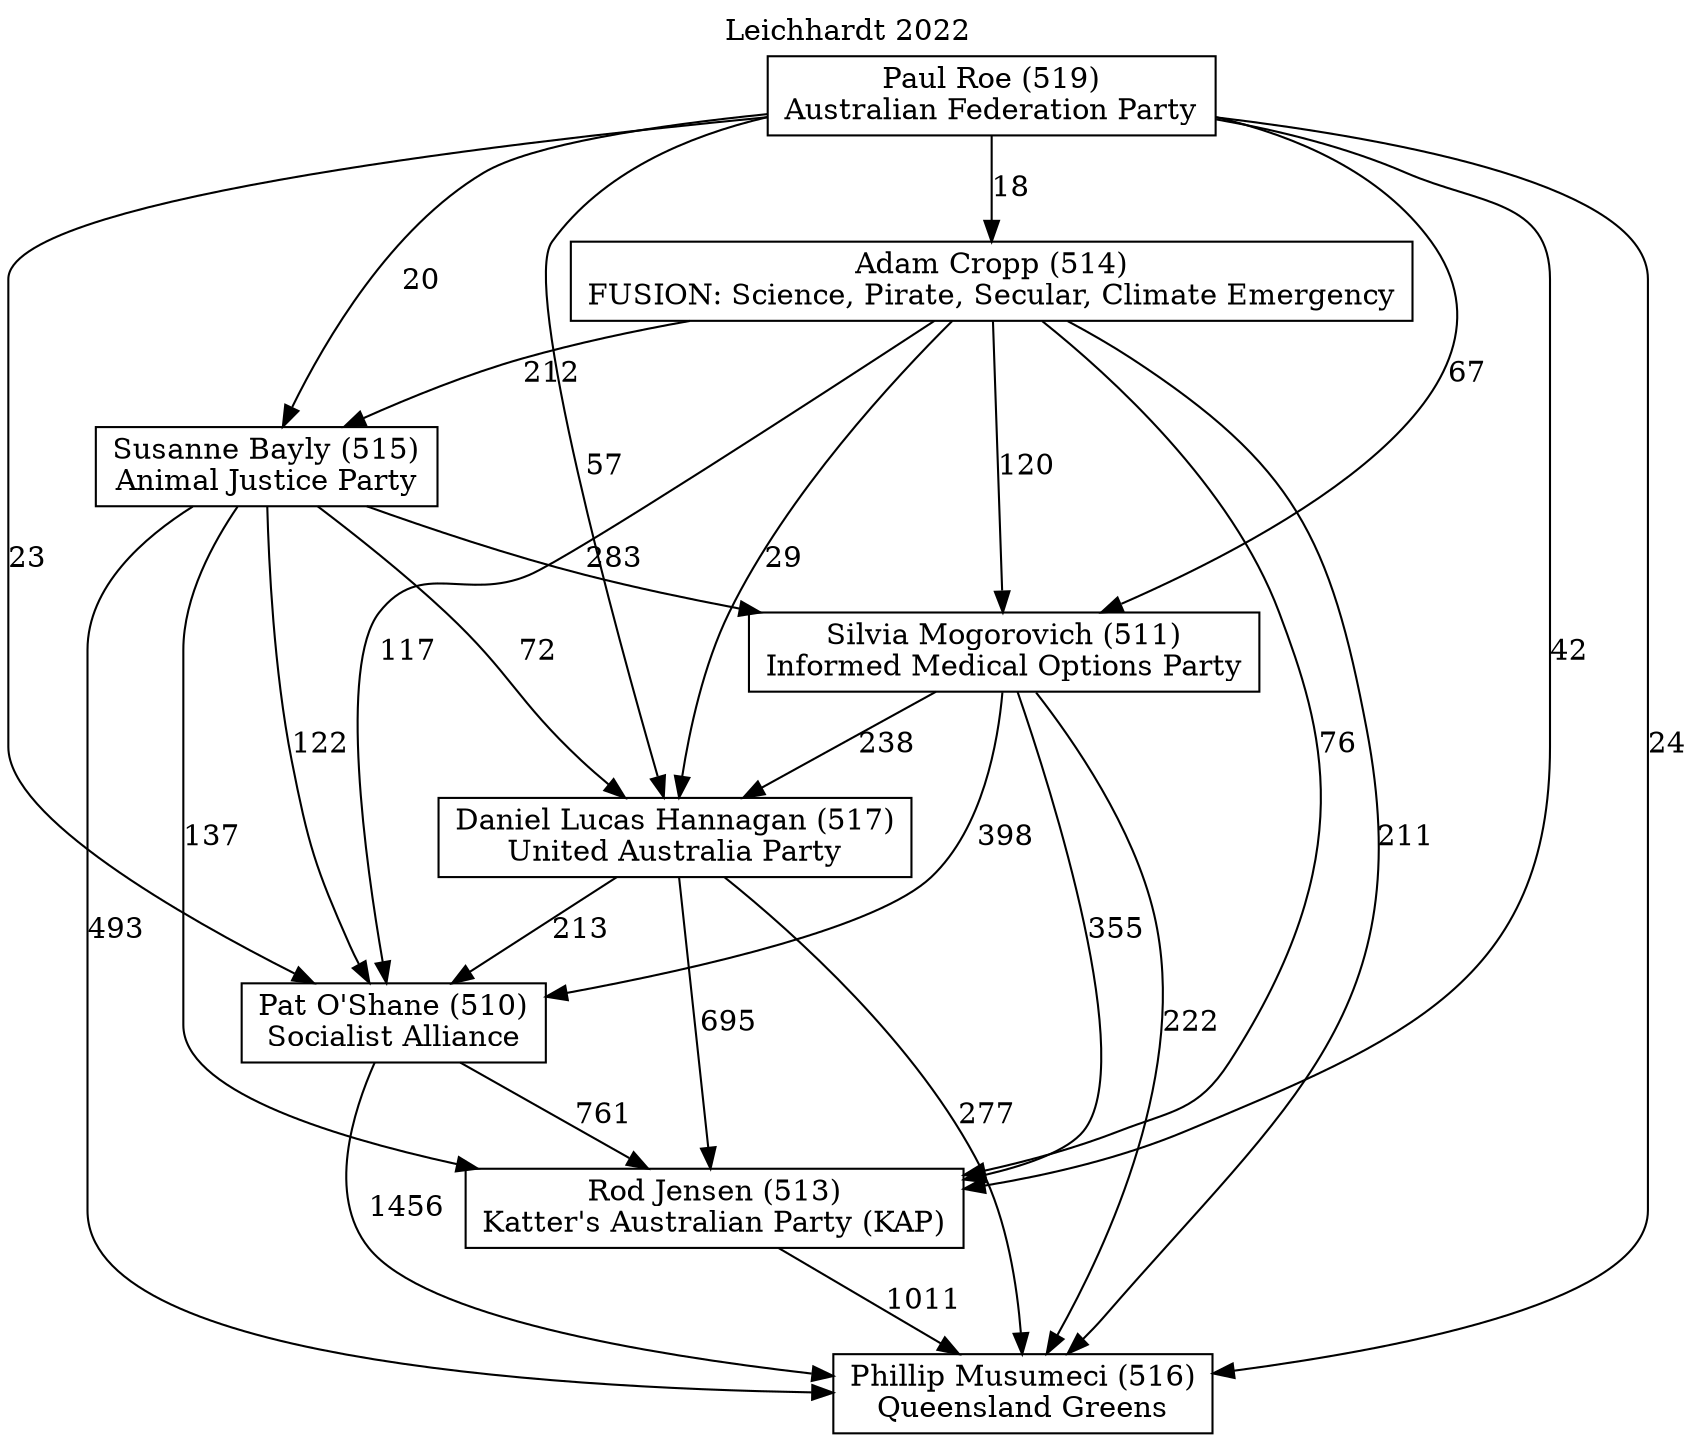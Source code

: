 // House preference flow
digraph "Phillip Musumeci (516)_Leichhardt_2022" {
	graph [label="Leichhardt 2022" labelloc=t mclimit=10]
	node [shape=box]
	"Adam Cropp (514)" [label="Adam Cropp (514)
FUSION: Science, Pirate, Secular, Climate Emergency"]
	"Daniel Lucas Hannagan (517)" [label="Daniel Lucas Hannagan (517)
United Australia Party"]
	"Pat O'Shane (510)" [label="Pat O'Shane (510)
Socialist Alliance"]
	"Paul Roe (519)" [label="Paul Roe (519)
Australian Federation Party"]
	"Phillip Musumeci (516)" [label="Phillip Musumeci (516)
Queensland Greens"]
	"Rod Jensen (513)" [label="Rod Jensen (513)
Katter's Australian Party (KAP)"]
	"Silvia Mogorovich (511)" [label="Silvia Mogorovich (511)
Informed Medical Options Party"]
	"Susanne Bayly (515)" [label="Susanne Bayly (515)
Animal Justice Party"]
	"Adam Cropp (514)" -> "Daniel Lucas Hannagan (517)" [label=29]
	"Adam Cropp (514)" -> "Pat O'Shane (510)" [label=117]
	"Adam Cropp (514)" -> "Phillip Musumeci (516)" [label=211]
	"Adam Cropp (514)" -> "Rod Jensen (513)" [label=76]
	"Adam Cropp (514)" -> "Silvia Mogorovich (511)" [label=120]
	"Adam Cropp (514)" -> "Susanne Bayly (515)" [label=212]
	"Daniel Lucas Hannagan (517)" -> "Pat O'Shane (510)" [label=213]
	"Daniel Lucas Hannagan (517)" -> "Phillip Musumeci (516)" [label=277]
	"Daniel Lucas Hannagan (517)" -> "Rod Jensen (513)" [label=695]
	"Pat O'Shane (510)" -> "Phillip Musumeci (516)" [label=1456]
	"Pat O'Shane (510)" -> "Rod Jensen (513)" [label=761]
	"Paul Roe (519)" -> "Adam Cropp (514)" [label=18]
	"Paul Roe (519)" -> "Daniel Lucas Hannagan (517)" [label=57]
	"Paul Roe (519)" -> "Pat O'Shane (510)" [label=23]
	"Paul Roe (519)" -> "Phillip Musumeci (516)" [label=24]
	"Paul Roe (519)" -> "Rod Jensen (513)" [label=42]
	"Paul Roe (519)" -> "Silvia Mogorovich (511)" [label=67]
	"Paul Roe (519)" -> "Susanne Bayly (515)" [label=20]
	"Rod Jensen (513)" -> "Phillip Musumeci (516)" [label=1011]
	"Silvia Mogorovich (511)" -> "Daniel Lucas Hannagan (517)" [label=238]
	"Silvia Mogorovich (511)" -> "Pat O'Shane (510)" [label=398]
	"Silvia Mogorovich (511)" -> "Phillip Musumeci (516)" [label=222]
	"Silvia Mogorovich (511)" -> "Rod Jensen (513)" [label=355]
	"Susanne Bayly (515)" -> "Daniel Lucas Hannagan (517)" [label=72]
	"Susanne Bayly (515)" -> "Pat O'Shane (510)" [label=122]
	"Susanne Bayly (515)" -> "Phillip Musumeci (516)" [label=493]
	"Susanne Bayly (515)" -> "Rod Jensen (513)" [label=137]
	"Susanne Bayly (515)" -> "Silvia Mogorovich (511)" [label=283]
}
